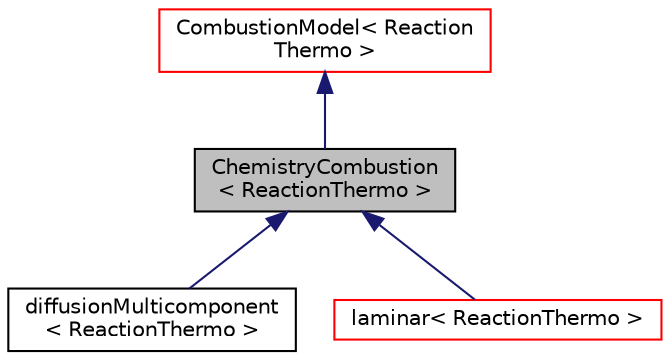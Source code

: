 digraph "ChemistryCombustion&lt; ReactionThermo &gt;"
{
  bgcolor="transparent";
  edge [fontname="Helvetica",fontsize="10",labelfontname="Helvetica",labelfontsize="10"];
  node [fontname="Helvetica",fontsize="10",shape=record];
  Node1 [label="ChemistryCombustion\l\< ReactionThermo \>",height=0.2,width=0.4,color="black", fillcolor="grey75", style="filled" fontcolor="black"];
  Node2 -> Node1 [dir="back",color="midnightblue",fontsize="10",style="solid",fontname="Helvetica"];
  Node2 [label="CombustionModel\< Reaction\lThermo \>",height=0.2,width=0.4,color="red",URL="$classFoam_1_1CombustionModel.html",tooltip="Combustion models for templated thermodynamics. "];
  Node1 -> Node3 [dir="back",color="midnightblue",fontsize="10",style="solid",fontname="Helvetica"];
  Node3 [label="diffusionMulticomponent\l\< ReactionThermo \>",height=0.2,width=0.4,color="black",URL="$classFoam_1_1combustionModels_1_1diffusionMulticomponent.html",tooltip="Diffusion based turbulent combustion model for multicomponent species. "];
  Node1 -> Node4 [dir="back",color="midnightblue",fontsize="10",style="solid",fontname="Helvetica"];
  Node4 [label="laminar\< ReactionThermo \>",height=0.2,width=0.4,color="red",URL="$classFoam_1_1combustionModels_1_1laminar.html",tooltip="Laminar combustion model. "];
}
